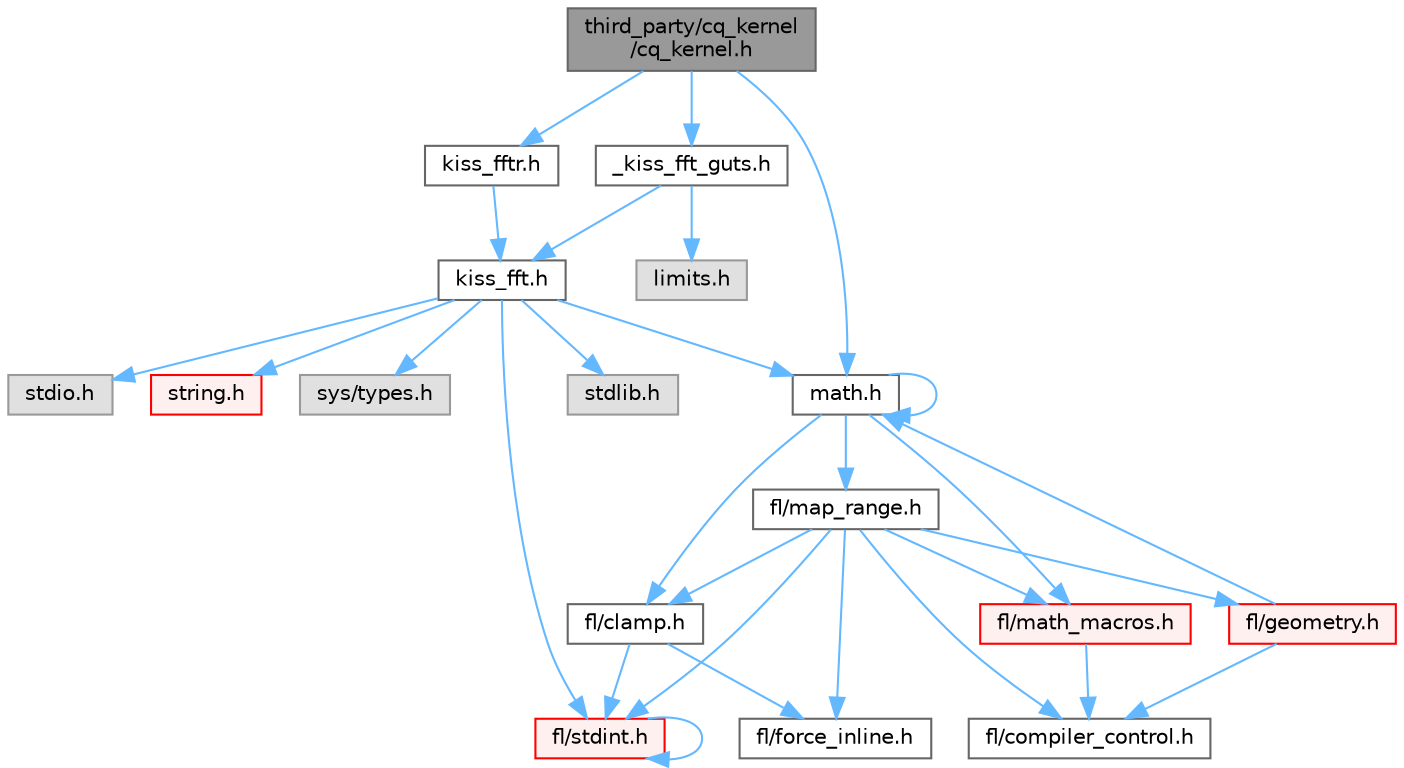 digraph "third_party/cq_kernel/cq_kernel.h"
{
 // INTERACTIVE_SVG=YES
 // LATEX_PDF_SIZE
  bgcolor="transparent";
  edge [fontname=Helvetica,fontsize=10,labelfontname=Helvetica,labelfontsize=10];
  node [fontname=Helvetica,fontsize=10,shape=box,height=0.2,width=0.4];
  Node1 [id="Node000001",label="third_party/cq_kernel\l/cq_kernel.h",height=0.2,width=0.4,color="gray40", fillcolor="grey60", style="filled", fontcolor="black",tooltip=" "];
  Node1 -> Node2 [id="edge1_Node000001_Node000002",color="steelblue1",style="solid",tooltip=" "];
  Node2 [id="Node000002",label="math.h",height=0.2,width=0.4,color="grey40", fillcolor="white", style="filled",URL="$df/db1/math_8h.html",tooltip=" "];
  Node2 -> Node2 [id="edge2_Node000002_Node000002",color="steelblue1",style="solid",tooltip=" "];
  Node2 -> Node3 [id="edge3_Node000002_Node000003",color="steelblue1",style="solid",tooltip=" "];
  Node3 [id="Node000003",label="fl/clamp.h",height=0.2,width=0.4,color="grey40", fillcolor="white", style="filled",URL="$d6/dd3/clamp_8h.html",tooltip=" "];
  Node3 -> Node4 [id="edge4_Node000003_Node000004",color="steelblue1",style="solid",tooltip=" "];
  Node4 [id="Node000004",label="fl/stdint.h",height=0.2,width=0.4,color="red", fillcolor="#FFF0F0", style="filled",URL="$df/dd8/stdint_8h.html",tooltip=" "];
  Node4 -> Node4 [id="edge5_Node000004_Node000004",color="steelblue1",style="solid",tooltip=" "];
  Node3 -> Node6 [id="edge6_Node000003_Node000006",color="steelblue1",style="solid",tooltip=" "];
  Node6 [id="Node000006",label="fl/force_inline.h",height=0.2,width=0.4,color="grey40", fillcolor="white", style="filled",URL="$d4/d64/force__inline_8h.html",tooltip=" "];
  Node2 -> Node7 [id="edge7_Node000002_Node000007",color="steelblue1",style="solid",tooltip=" "];
  Node7 [id="Node000007",label="fl/map_range.h",height=0.2,width=0.4,color="grey40", fillcolor="white", style="filled",URL="$d1/d47/map__range_8h.html",tooltip=" "];
  Node7 -> Node4 [id="edge8_Node000007_Node000004",color="steelblue1",style="solid",tooltip=" "];
  Node7 -> Node3 [id="edge9_Node000007_Node000003",color="steelblue1",style="solid",tooltip=" "];
  Node7 -> Node6 [id="edge10_Node000007_Node000006",color="steelblue1",style="solid",tooltip=" "];
  Node7 -> Node8 [id="edge11_Node000007_Node000008",color="steelblue1",style="solid",tooltip=" "];
  Node8 [id="Node000008",label="fl/math_macros.h",height=0.2,width=0.4,color="red", fillcolor="#FFF0F0", style="filled",URL="$d8/db8/math__macros_8h.html",tooltip=" "];
  Node8 -> Node9 [id="edge12_Node000008_Node000009",color="steelblue1",style="solid",tooltip=" "];
  Node9 [id="Node000009",label="fl/compiler_control.h",height=0.2,width=0.4,color="grey40", fillcolor="white", style="filled",URL="$d4/d54/compiler__control_8h.html",tooltip=" "];
  Node7 -> Node9 [id="edge13_Node000007_Node000009",color="steelblue1",style="solid",tooltip=" "];
  Node7 -> Node15 [id="edge14_Node000007_Node000015",color="steelblue1",style="solid",tooltip=" "];
  Node15 [id="Node000015",label="fl/geometry.h",height=0.2,width=0.4,color="red", fillcolor="#FFF0F0", style="filled",URL="$d4/d67/geometry_8h.html",tooltip=" "];
  Node15 -> Node2 [id="edge15_Node000015_Node000002",color="steelblue1",style="solid",tooltip=" "];
  Node15 -> Node9 [id="edge16_Node000015_Node000009",color="steelblue1",style="solid",tooltip=" "];
  Node2 -> Node8 [id="edge17_Node000002_Node000008",color="steelblue1",style="solid",tooltip=" "];
  Node1 -> Node50 [id="edge18_Node000001_Node000050",color="steelblue1",style="solid",tooltip=" "];
  Node50 [id="Node000050",label="_kiss_fft_guts.h",height=0.2,width=0.4,color="grey40", fillcolor="white", style="filled",URL="$d3/d74/__kiss__fft__guts_8h.html",tooltip=" "];
  Node50 -> Node51 [id="edge19_Node000050_Node000051",color="steelblue1",style="solid",tooltip=" "];
  Node51 [id="Node000051",label="kiss_fft.h",height=0.2,width=0.4,color="grey40", fillcolor="white", style="filled",URL="$d0/dc9/kiss__fft_8h.html",tooltip=" "];
  Node51 -> Node28 [id="edge20_Node000051_Node000028",color="steelblue1",style="solid",tooltip=" "];
  Node28 [id="Node000028",label="stdlib.h",height=0.2,width=0.4,color="grey60", fillcolor="#E0E0E0", style="filled",tooltip=" "];
  Node51 -> Node52 [id="edge21_Node000051_Node000052",color="steelblue1",style="solid",tooltip=" "];
  Node52 [id="Node000052",label="stdio.h",height=0.2,width=0.4,color="grey60", fillcolor="#E0E0E0", style="filled",tooltip=" "];
  Node51 -> Node4 [id="edge22_Node000051_Node000004",color="steelblue1",style="solid",tooltip=" "];
  Node51 -> Node2 [id="edge23_Node000051_Node000002",color="steelblue1",style="solid",tooltip=" "];
  Node51 -> Node11 [id="edge24_Node000051_Node000011",color="steelblue1",style="solid",tooltip=" "];
  Node11 [id="Node000011",label="string.h",height=0.2,width=0.4,color="red", fillcolor="#FFF0F0", style="filled",URL="$da/d66/string_8h.html",tooltip=" "];
  Node51 -> Node53 [id="edge25_Node000051_Node000053",color="steelblue1",style="solid",tooltip=" "];
  Node53 [id="Node000053",label="sys/types.h",height=0.2,width=0.4,color="grey60", fillcolor="#E0E0E0", style="filled",tooltip=" "];
  Node50 -> Node54 [id="edge26_Node000050_Node000054",color="steelblue1",style="solid",tooltip=" "];
  Node54 [id="Node000054",label="limits.h",height=0.2,width=0.4,color="grey60", fillcolor="#E0E0E0", style="filled",tooltip=" "];
  Node1 -> Node55 [id="edge27_Node000001_Node000055",color="steelblue1",style="solid",tooltip=" "];
  Node55 [id="Node000055",label="kiss_fftr.h",height=0.2,width=0.4,color="grey40", fillcolor="white", style="filled",URL="$dc/da7/kiss__fftr_8h.html",tooltip=" "];
  Node55 -> Node51 [id="edge28_Node000055_Node000051",color="steelblue1",style="solid",tooltip=" "];
}
